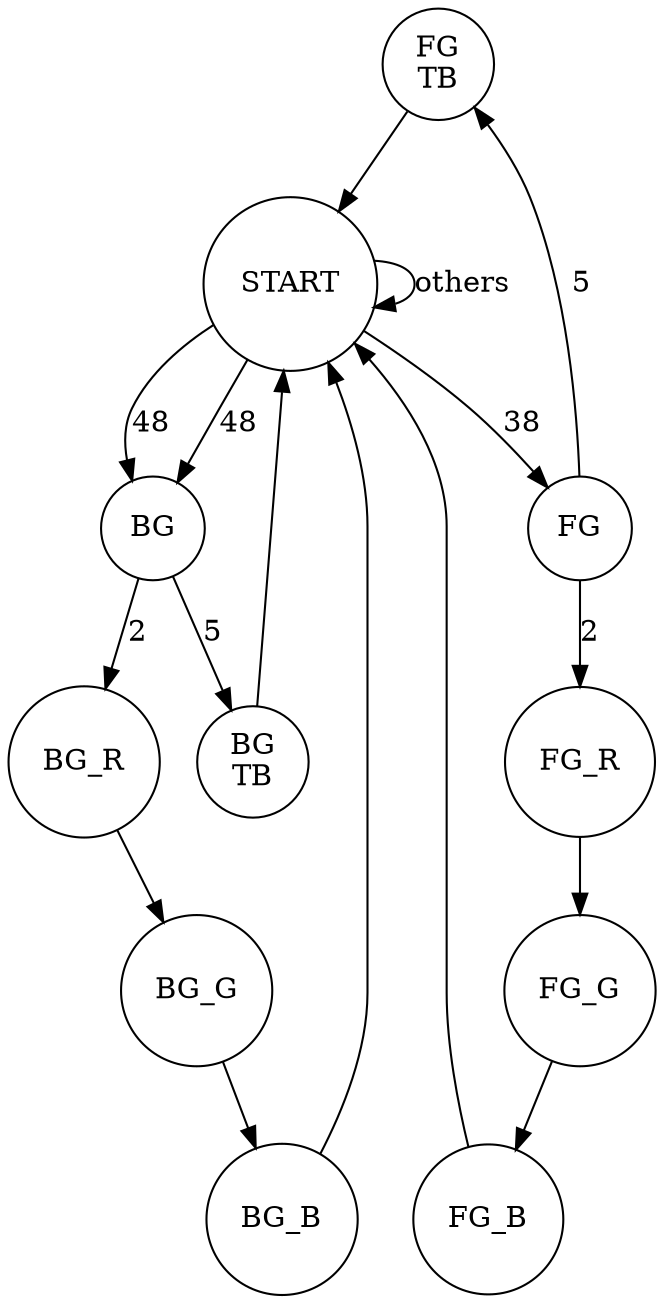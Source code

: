 digraph DFA {   
//	edge[fontname="FangSong"];  
//	node[peripheries=2, fontname="FangSong"];  
//	size="16, 16";  
	node[shape=circle];  

	FG_TB[label="FG\nTB"];
	BG_TB[label="BG\nTB"];

	START->START[label="others"];
	START->FG[label=38];
	START->BG[label=48];

	FG->FG_R[label=2];
	FG_R->FG_G->FG_B->START;

	FG->FG_TB[label=5];
	FG_TB->START;

	BG->BG_R[label=2];
	BG_R->BG_G->BG_B->START;

	BG->BG_TB[label=5];
	BG_TB->START;

	START->BG[label=48];
}
